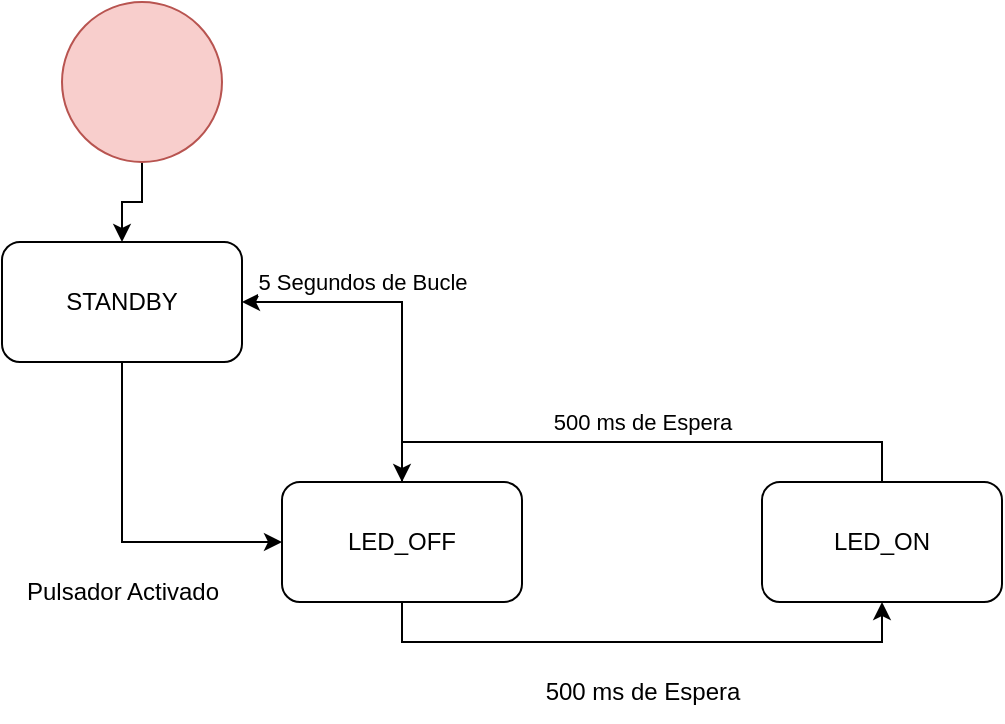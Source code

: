 <mxfile version="20.5.3" type="github">
  <diagram id="_odZcrre6fob6I2P2lyh" name="Página-1">
    <mxGraphModel dx="952" dy="619" grid="1" gridSize="10" guides="1" tooltips="1" connect="1" arrows="1" fold="1" page="1" pageScale="1" pageWidth="827" pageHeight="1169" math="0" shadow="0">
      <root>
        <mxCell id="0" />
        <mxCell id="1" parent="0" />
        <mxCell id="sgT79vJf3ZpTj8SVwPlj-3" style="edgeStyle=orthogonalEdgeStyle;rounded=0;orthogonalLoop=1;jettySize=auto;html=1;exitX=0.5;exitY=1;exitDx=0;exitDy=0;entryX=0.5;entryY=0;entryDx=0;entryDy=0;" edge="1" parent="1" source="sgT79vJf3ZpTj8SVwPlj-1" target="sgT79vJf3ZpTj8SVwPlj-2">
          <mxGeometry relative="1" as="geometry" />
        </mxCell>
        <mxCell id="sgT79vJf3ZpTj8SVwPlj-1" value="" style="ellipse;whiteSpace=wrap;html=1;aspect=fixed;fillColor=#f8cecc;strokeColor=#b85450;" vertex="1" parent="1">
          <mxGeometry x="70" y="40" width="80" height="80" as="geometry" />
        </mxCell>
        <mxCell id="sgT79vJf3ZpTj8SVwPlj-6" style="edgeStyle=orthogonalEdgeStyle;rounded=0;orthogonalLoop=1;jettySize=auto;html=1;exitX=0.5;exitY=1;exitDx=0;exitDy=0;entryX=0;entryY=0.5;entryDx=0;entryDy=0;" edge="1" parent="1" source="sgT79vJf3ZpTj8SVwPlj-2" target="sgT79vJf3ZpTj8SVwPlj-5">
          <mxGeometry relative="1" as="geometry" />
        </mxCell>
        <mxCell id="sgT79vJf3ZpTj8SVwPlj-2" value="STANDBY" style="rounded=1;whiteSpace=wrap;html=1;" vertex="1" parent="1">
          <mxGeometry x="40" y="160" width="120" height="60" as="geometry" />
        </mxCell>
        <mxCell id="sgT79vJf3ZpTj8SVwPlj-9" style="edgeStyle=orthogonalEdgeStyle;rounded=0;orthogonalLoop=1;jettySize=auto;html=1;exitX=0.5;exitY=1;exitDx=0;exitDy=0;entryX=0.5;entryY=1;entryDx=0;entryDy=0;" edge="1" parent="1" source="sgT79vJf3ZpTj8SVwPlj-5" target="sgT79vJf3ZpTj8SVwPlj-8">
          <mxGeometry relative="1" as="geometry">
            <Array as="points">
              <mxPoint x="240" y="360" />
              <mxPoint x="480" y="360" />
            </Array>
          </mxGeometry>
        </mxCell>
        <mxCell id="sgT79vJf3ZpTj8SVwPlj-13" style="edgeStyle=orthogonalEdgeStyle;rounded=0;orthogonalLoop=1;jettySize=auto;html=1;exitX=0.5;exitY=0;exitDx=0;exitDy=0;entryX=1;entryY=0.5;entryDx=0;entryDy=0;" edge="1" parent="1" source="sgT79vJf3ZpTj8SVwPlj-5" target="sgT79vJf3ZpTj8SVwPlj-2">
          <mxGeometry relative="1" as="geometry" />
        </mxCell>
        <mxCell id="sgT79vJf3ZpTj8SVwPlj-14" value="5 Segundos de Bucle" style="edgeLabel;html=1;align=center;verticalAlign=middle;resizable=0;points=[];" vertex="1" connectable="0" parent="sgT79vJf3ZpTj8SVwPlj-13">
          <mxGeometry x="0.735" y="-1" relative="1" as="geometry">
            <mxPoint x="37" y="-9" as="offset" />
          </mxGeometry>
        </mxCell>
        <mxCell id="sgT79vJf3ZpTj8SVwPlj-5" value="LED_OFF" style="rounded=1;whiteSpace=wrap;html=1;" vertex="1" parent="1">
          <mxGeometry x="180" y="280" width="120" height="60" as="geometry" />
        </mxCell>
        <mxCell id="sgT79vJf3ZpTj8SVwPlj-7" value="Pulsador Activado" style="text;html=1;align=center;verticalAlign=middle;resizable=0;points=[];autosize=1;strokeColor=none;fillColor=none;" vertex="1" parent="1">
          <mxGeometry x="40" y="320" width="120" height="30" as="geometry" />
        </mxCell>
        <mxCell id="sgT79vJf3ZpTj8SVwPlj-11" style="edgeStyle=orthogonalEdgeStyle;rounded=0;orthogonalLoop=1;jettySize=auto;html=1;exitX=0.5;exitY=0;exitDx=0;exitDy=0;entryX=0.5;entryY=0;entryDx=0;entryDy=0;" edge="1" parent="1" source="sgT79vJf3ZpTj8SVwPlj-8" target="sgT79vJf3ZpTj8SVwPlj-5">
          <mxGeometry relative="1" as="geometry">
            <mxPoint x="410" y="240" as="sourcePoint" />
            <mxPoint x="290" y="240" as="targetPoint" />
          </mxGeometry>
        </mxCell>
        <mxCell id="sgT79vJf3ZpTj8SVwPlj-12" value="500 ms de Espera" style="edgeLabel;html=1;align=center;verticalAlign=middle;resizable=0;points=[];" vertex="1" connectable="0" parent="sgT79vJf3ZpTj8SVwPlj-11">
          <mxGeometry x="0.027" y="4" relative="1" as="geometry">
            <mxPoint x="4" y="-14" as="offset" />
          </mxGeometry>
        </mxCell>
        <mxCell id="sgT79vJf3ZpTj8SVwPlj-8" value="LED_ON" style="rounded=1;whiteSpace=wrap;html=1;" vertex="1" parent="1">
          <mxGeometry x="420" y="280" width="120" height="60" as="geometry" />
        </mxCell>
        <mxCell id="sgT79vJf3ZpTj8SVwPlj-10" value="500 ms de Espera" style="text;html=1;align=center;verticalAlign=middle;resizable=0;points=[];autosize=1;strokeColor=none;fillColor=none;" vertex="1" parent="1">
          <mxGeometry x="300" y="370" width="120" height="30" as="geometry" />
        </mxCell>
      </root>
    </mxGraphModel>
  </diagram>
</mxfile>
